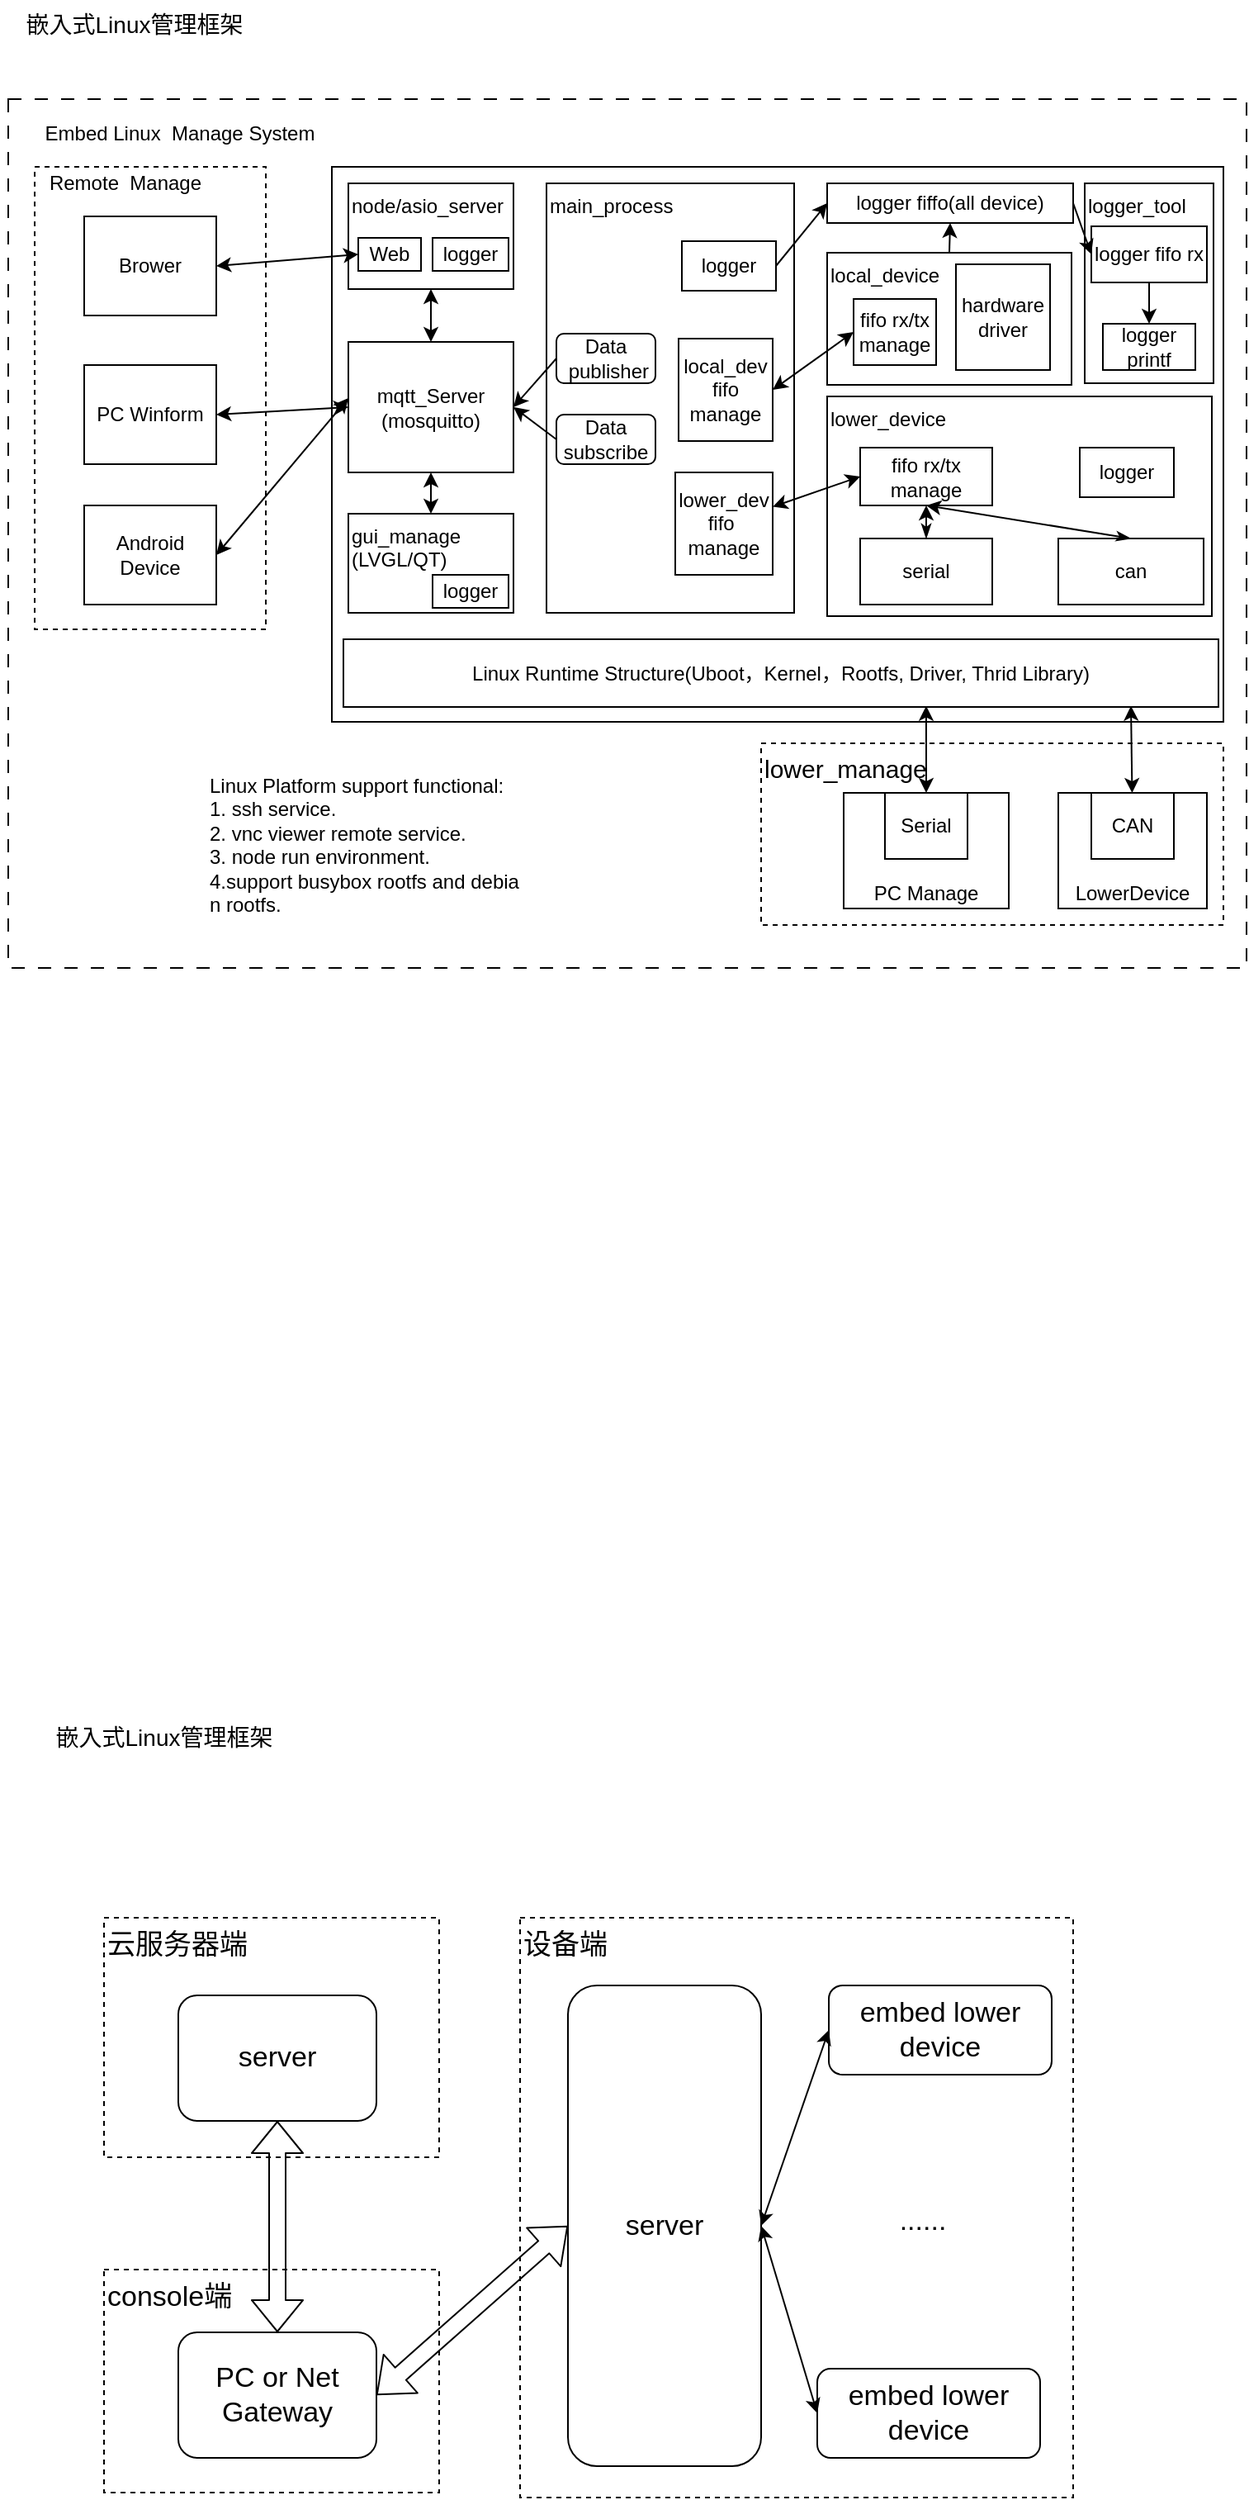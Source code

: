 <mxfile>
    <diagram id="97HLYAoYRTmnaLsdLiow" name="MainFrameWork">
        <mxGraphModel dx="89" dy="797" grid="1" gridSize="10" guides="1" tooltips="1" connect="1" arrows="1" fold="1" page="1" pageScale="1" pageWidth="850" pageHeight="1100" math="0" shadow="0">
            <root>
                <mxCell id="0"/>
                <mxCell id="1" parent="0"/>
                <mxCell id="3ov01yCaxgP9tOThFG2V-112" value="嵌入式Linux管理框架" style="text;html=1;strokeColor=none;fillColor=none;align=center;verticalAlign=middle;whiteSpace=wrap;rounded=0;fontSize=14;" parent="1" vertex="1">
                    <mxGeometry x="905" y="141" width="141" height="30" as="geometry"/>
                </mxCell>
                <mxCell id="3ov01yCaxgP9tOThFG2V-113" value="云服务器端" style="rounded=0;whiteSpace=wrap;html=1;fontSize=17;dashed=1;align=left;verticalAlign=top;fontStyle=0" parent="1" vertex="1">
                    <mxGeometry x="957" y="1302" width="203" height="145" as="geometry"/>
                </mxCell>
                <mxCell id="3ov01yCaxgP9tOThFG2V-115" value="server" style="rounded=1;whiteSpace=wrap;html=1;fontSize=17;fontStyle=0" parent="1" vertex="1">
                    <mxGeometry x="1002" y="1349" width="120" height="76" as="geometry"/>
                </mxCell>
                <mxCell id="3ov01yCaxgP9tOThFG2V-117" value="console端" style="rounded=0;whiteSpace=wrap;html=1;fontSize=17;dashed=1;align=left;verticalAlign=top;fontStyle=0" parent="1" vertex="1">
                    <mxGeometry x="957" y="1515" width="203" height="135" as="geometry"/>
                </mxCell>
                <mxCell id="3ov01yCaxgP9tOThFG2V-118" value="&lt;span style=&quot;font-size: 17px;&quot;&gt;PC or Net Gateway&lt;/span&gt;" style="rounded=1;whiteSpace=wrap;html=1;fontSize=17;fontStyle=0" parent="1" vertex="1">
                    <mxGeometry x="1002" y="1553" width="120" height="76" as="geometry"/>
                </mxCell>
                <mxCell id="3ov01yCaxgP9tOThFG2V-119" value="设备端" style="rounded=0;whiteSpace=wrap;html=1;fontSize=17;dashed=1;align=left;verticalAlign=top;fontStyle=0" parent="1" vertex="1">
                    <mxGeometry x="1209" y="1302" width="335" height="351" as="geometry"/>
                </mxCell>
                <mxCell id="3ov01yCaxgP9tOThFG2V-120" value="server" style="rounded=1;whiteSpace=wrap;html=1;fontSize=17;fontStyle=0" parent="1" vertex="1">
                    <mxGeometry x="1238" y="1343" width="117" height="291" as="geometry"/>
                </mxCell>
                <mxCell id="3ov01yCaxgP9tOThFG2V-121" value="embed lower device" style="rounded=1;whiteSpace=wrap;html=1;fontSize=17;fontStyle=0" parent="1" vertex="1">
                    <mxGeometry x="1396" y="1343" width="135" height="54" as="geometry"/>
                </mxCell>
                <mxCell id="3ov01yCaxgP9tOThFG2V-123" value="embed lower device" style="rounded=1;whiteSpace=wrap;html=1;fontSize=17;fontStyle=0" parent="1" vertex="1">
                    <mxGeometry x="1389" y="1575" width="135" height="54" as="geometry"/>
                </mxCell>
                <mxCell id="3ov01yCaxgP9tOThFG2V-125" value="......" style="text;html=1;strokeColor=none;fillColor=none;align=center;verticalAlign=middle;whiteSpace=wrap;rounded=0;fontSize=17;fontStyle=0" parent="1" vertex="1">
                    <mxGeometry x="1423" y="1471" width="60" height="30" as="geometry"/>
                </mxCell>
                <mxCell id="3ov01yCaxgP9tOThFG2V-127" value="" style="shape=flexArrow;endArrow=classic;startArrow=classic;html=1;fontSize=17;entryX=0.5;entryY=1;entryDx=0;entryDy=0;" parent="1" source="3ov01yCaxgP9tOThFG2V-118" target="3ov01yCaxgP9tOThFG2V-115" edge="1">
                    <mxGeometry width="100" height="100" relative="1" as="geometry">
                        <mxPoint x="863" y="1537" as="sourcePoint"/>
                        <mxPoint x="963" y="1437" as="targetPoint"/>
                    </mxGeometry>
                </mxCell>
                <mxCell id="3ov01yCaxgP9tOThFG2V-128" value="" style="shape=flexArrow;endArrow=classic;startArrow=classic;html=1;fontSize=17;exitX=1;exitY=0.5;exitDx=0;exitDy=0;entryX=0;entryY=0.5;entryDx=0;entryDy=0;" parent="1" source="3ov01yCaxgP9tOThFG2V-118" target="3ov01yCaxgP9tOThFG2V-120" edge="1">
                    <mxGeometry width="100" height="100" relative="1" as="geometry">
                        <mxPoint x="863" y="1537" as="sourcePoint"/>
                        <mxPoint x="1248" y="1489" as="targetPoint"/>
                    </mxGeometry>
                </mxCell>
                <mxCell id="3ov01yCaxgP9tOThFG2V-129" value="" style="endArrow=classic;startArrow=classic;html=1;fontSize=17;entryX=0;entryY=0.5;entryDx=0;entryDy=0;exitX=1;exitY=0.5;exitDx=0;exitDy=0;" parent="1" source="3ov01yCaxgP9tOThFG2V-120" target="3ov01yCaxgP9tOThFG2V-121" edge="1">
                    <mxGeometry width="50" height="50" relative="1" as="geometry">
                        <mxPoint x="888" y="1512" as="sourcePoint"/>
                        <mxPoint x="938" y="1462" as="targetPoint"/>
                    </mxGeometry>
                </mxCell>
                <mxCell id="3ov01yCaxgP9tOThFG2V-130" value="" style="endArrow=classic;startArrow=classic;html=1;fontSize=17;entryX=0;entryY=0.5;entryDx=0;entryDy=0;exitX=1;exitY=0.5;exitDx=0;exitDy=0;" parent="1" source="3ov01yCaxgP9tOThFG2V-120" target="3ov01yCaxgP9tOThFG2V-123" edge="1">
                    <mxGeometry width="50" height="50" relative="1" as="geometry">
                        <mxPoint x="888" y="1512" as="sourcePoint"/>
                        <mxPoint x="938" y="1462" as="targetPoint"/>
                    </mxGeometry>
                </mxCell>
                <mxCell id="3ov01yCaxgP9tOThFG2V-131" value="嵌入式Linux管理框架" style="text;html=1;strokeColor=none;fillColor=none;align=center;verticalAlign=middle;whiteSpace=wrap;rounded=0;fontSize=14;" parent="1" vertex="1">
                    <mxGeometry x="894" y="1178" width="199" height="30" as="geometry"/>
                </mxCell>
                <mxCell id="88" value="" style="rounded=0;whiteSpace=wrap;html=1;dashed=1;dashPattern=8 8;" parent="1" vertex="1">
                    <mxGeometry x="899" y="201" width="750" height="526" as="geometry"/>
                </mxCell>
                <mxCell id="36" value="" style="rounded=0;whiteSpace=wrap;html=1;" parent="1" vertex="1">
                    <mxGeometry x="1095" y="242" width="540" height="336" as="geometry"/>
                </mxCell>
                <mxCell id="91" value="lower_device" style="rounded=0;whiteSpace=wrap;html=1;align=left;verticalAlign=top;" parent="1" vertex="1">
                    <mxGeometry x="1395" y="381" width="233" height="133" as="geometry"/>
                </mxCell>
                <mxCell id="77" value="lower_manage" style="rounded=0;whiteSpace=wrap;html=1;dashed=1;align=left;verticalAlign=top;fontSize=15;" parent="1" vertex="1">
                    <mxGeometry x="1355" y="591" width="280" height="110" as="geometry"/>
                </mxCell>
                <mxCell id="74" value="" style="rounded=0;whiteSpace=wrap;html=1;dashed=1;" parent="1" vertex="1">
                    <mxGeometry x="915" y="242" width="140" height="280" as="geometry"/>
                </mxCell>
                <mxCell id="3" value="main_process" style="rounded=0;whiteSpace=wrap;html=1;align=left;verticalAlign=top;" parent="1" vertex="1">
                    <mxGeometry x="1225" y="252" width="150" height="260" as="geometry"/>
                </mxCell>
                <mxCell id="4" value="local_device" style="rounded=0;whiteSpace=wrap;html=1;align=left;verticalAlign=top;" parent="1" vertex="1">
                    <mxGeometry x="1395" y="294" width="148" height="80" as="geometry"/>
                </mxCell>
                <mxCell id="7" value="local_dev&lt;br&gt;fifo &lt;br&gt;manage" style="rounded=0;whiteSpace=wrap;html=1;" parent="1" vertex="1">
                    <mxGeometry x="1305" y="346" width="57" height="62" as="geometry"/>
                </mxCell>
                <mxCell id="9" value="fifo rx/tx&lt;br&gt;manage" style="rounded=0;whiteSpace=wrap;html=1;" parent="1" vertex="1">
                    <mxGeometry x="1411" y="322" width="50" height="40" as="geometry"/>
                </mxCell>
                <mxCell id="10" value="PC Manage" style="rounded=0;whiteSpace=wrap;html=1;align=center;verticalAlign=bottom;" parent="1" vertex="1">
                    <mxGeometry x="1405" y="621" width="100" height="70" as="geometry"/>
                </mxCell>
                <mxCell id="11" value="Serial" style="rounded=0;whiteSpace=wrap;html=1;" parent="1" vertex="1">
                    <mxGeometry x="1430" y="621" width="50" height="40" as="geometry"/>
                </mxCell>
                <mxCell id="12" value="serial" style="rounded=0;whiteSpace=wrap;html=1;" parent="1" vertex="1">
                    <mxGeometry x="1415" y="467" width="80" height="40" as="geometry"/>
                </mxCell>
                <mxCell id="16" value="" style="endArrow=classic;html=1;exitX=0;exitY=0.5;exitDx=0;exitDy=0;entryX=1;entryY=0.5;entryDx=0;entryDy=0;endFill=1;startArrow=classic;startFill=1;" parent="1" source="9" target="7" edge="1">
                    <mxGeometry width="50" height="50" relative="1" as="geometry">
                        <mxPoint x="1475" y="542" as="sourcePoint"/>
                        <mxPoint x="1525" y="492" as="targetPoint"/>
                    </mxGeometry>
                </mxCell>
                <mxCell id="19" value="mqtt_Server (mosquitto)" style="rounded=0;whiteSpace=wrap;html=1;" parent="1" vertex="1">
                    <mxGeometry x="1105" y="348" width="100" height="79" as="geometry"/>
                </mxCell>
                <mxCell id="21" value="Data&lt;br&gt;&amp;nbsp;publisher" style="rounded=1;whiteSpace=wrap;html=1;" parent="1" vertex="1">
                    <mxGeometry x="1231" y="343" width="60" height="30" as="geometry"/>
                </mxCell>
                <mxCell id="22" value="Data subscribe" style="rounded=1;whiteSpace=wrap;html=1;" parent="1" vertex="1">
                    <mxGeometry x="1231" y="392" width="60" height="30" as="geometry"/>
                </mxCell>
                <mxCell id="52" value="" style="edgeStyle=none;html=1;startArrow=classic;startFill=1;endArrow=classic;endFill=1;" parent="1" source="24" target="19" edge="1">
                    <mxGeometry relative="1" as="geometry"/>
                </mxCell>
                <mxCell id="24" value="node/asio_server&lt;br&gt;" style="rounded=0;whiteSpace=wrap;html=1;verticalAlign=top;align=left;" parent="1" vertex="1">
                    <mxGeometry x="1105" y="252" width="100" height="64" as="geometry"/>
                </mxCell>
                <mxCell id="30" value="hardware driver" style="rounded=0;whiteSpace=wrap;html=1;" parent="1" vertex="1">
                    <mxGeometry x="1473" y="301" width="57" height="64" as="geometry"/>
                </mxCell>
                <mxCell id="32" value="can" style="rounded=0;whiteSpace=wrap;html=1;" parent="1" vertex="1">
                    <mxGeometry x="1535" y="467" width="88" height="40" as="geometry"/>
                </mxCell>
                <mxCell id="42" value="LowerDevice" style="rounded=0;whiteSpace=wrap;html=1;align=center;verticalAlign=bottom;" parent="1" vertex="1">
                    <mxGeometry x="1535" y="621" width="90" height="70" as="geometry"/>
                </mxCell>
                <mxCell id="43" value="CAN" style="rounded=0;whiteSpace=wrap;html=1;" parent="1" vertex="1">
                    <mxGeometry x="1555" y="621" width="50" height="40" as="geometry"/>
                </mxCell>
                <mxCell id="47" value="" style="endArrow=classic;html=1;exitX=0;exitY=0.5;exitDx=0;exitDy=0;entryX=1;entryY=0.5;entryDx=0;entryDy=0;" parent="1" source="21" target="19" edge="1">
                    <mxGeometry width="50" height="50" relative="1" as="geometry">
                        <mxPoint x="1315" y="462" as="sourcePoint"/>
                        <mxPoint x="1365" y="412" as="targetPoint"/>
                    </mxGeometry>
                </mxCell>
                <mxCell id="48" value="" style="endArrow=classic;html=1;exitX=0;exitY=0.5;exitDx=0;exitDy=0;entryX=1;entryY=0.5;entryDx=0;entryDy=0;" parent="1" source="22" target="19" edge="1">
                    <mxGeometry width="50" height="50" relative="1" as="geometry">
                        <mxPoint x="1315" y="462" as="sourcePoint"/>
                        <mxPoint x="1205" y="442" as="targetPoint"/>
                    </mxGeometry>
                </mxCell>
                <mxCell id="49" value="Web" style="rounded=0;whiteSpace=wrap;html=1;" parent="1" vertex="1">
                    <mxGeometry x="1111" y="285" width="38" height="20" as="geometry"/>
                </mxCell>
                <mxCell id="53" value="gui_manage&lt;br&gt;(LVGL/QT)" style="rounded=0;whiteSpace=wrap;html=1;verticalAlign=top;align=left;" parent="1" vertex="1">
                    <mxGeometry x="1105" y="452" width="100" height="60" as="geometry"/>
                </mxCell>
                <mxCell id="58" value="" style="endArrow=classic;startArrow=classic;html=1;entryX=0.5;entryY=0;entryDx=0;entryDy=0;" parent="1" source="19" target="53" edge="1">
                    <mxGeometry width="50" height="50" relative="1" as="geometry">
                        <mxPoint x="1255" y="372" as="sourcePoint"/>
                        <mxPoint x="1305" y="322" as="targetPoint"/>
                    </mxGeometry>
                </mxCell>
                <mxCell id="68" value="Brower" style="rounded=0;whiteSpace=wrap;html=1;" parent="1" vertex="1">
                    <mxGeometry x="945" y="272" width="80" height="60" as="geometry"/>
                </mxCell>
                <mxCell id="69" value="PC Winform" style="rounded=0;whiteSpace=wrap;html=1;" parent="1" vertex="1">
                    <mxGeometry x="945" y="362" width="80" height="60" as="geometry"/>
                </mxCell>
                <mxCell id="70" value="Android Device" style="rounded=0;whiteSpace=wrap;html=1;" parent="1" vertex="1">
                    <mxGeometry x="945" y="447" width="80" height="60" as="geometry"/>
                </mxCell>
                <mxCell id="71" value="" style="endArrow=classic;startArrow=classic;html=1;exitX=1;exitY=0.5;exitDx=0;exitDy=0;entryX=0;entryY=0.5;entryDx=0;entryDy=0;" parent="1" source="68" target="49" edge="1">
                    <mxGeometry width="50" height="50" relative="1" as="geometry">
                        <mxPoint x="1095" y="402" as="sourcePoint"/>
                        <mxPoint x="1145" y="352" as="targetPoint"/>
                    </mxGeometry>
                </mxCell>
                <mxCell id="72" value="" style="endArrow=classic;startArrow=classic;html=1;exitX=1;exitY=0.5;exitDx=0;exitDy=0;entryX=0;entryY=0.5;entryDx=0;entryDy=0;" parent="1" source="69" target="19" edge="1">
                    <mxGeometry width="50" height="50" relative="1" as="geometry">
                        <mxPoint x="1095" y="402" as="sourcePoint"/>
                        <mxPoint x="1145" y="352" as="targetPoint"/>
                    </mxGeometry>
                </mxCell>
                <mxCell id="73" value="" style="endArrow=classic;startArrow=classic;html=1;exitX=1;exitY=0.5;exitDx=0;exitDy=0;" parent="1" source="70" edge="1">
                    <mxGeometry width="50" height="50" relative="1" as="geometry">
                        <mxPoint x="1095" y="402" as="sourcePoint"/>
                        <mxPoint x="1105" y="382" as="targetPoint"/>
                    </mxGeometry>
                </mxCell>
                <mxCell id="75" value="Remote&amp;nbsp; Manage" style="text;html=1;strokeColor=none;fillColor=none;align=center;verticalAlign=middle;whiteSpace=wrap;rounded=0;" parent="1" vertex="1">
                    <mxGeometry x="915" y="242" width="110" height="20" as="geometry"/>
                </mxCell>
                <mxCell id="82" value="Embed Linux&amp;nbsp; Manage System" style="text;html=1;strokeColor=none;fillColor=none;align=center;verticalAlign=middle;whiteSpace=wrap;rounded=0;dashed=1;" parent="1" vertex="1">
                    <mxGeometry x="913" y="202" width="180" height="40" as="geometry"/>
                </mxCell>
                <mxCell id="87" value="Linux Platform support functional:&lt;br&gt;1. ssh service.&lt;br&gt;2. vnc viewer remote service.&lt;br&gt;3. node run environment.&lt;br&gt;4.support busybox rootfs and debia&lt;br&gt;n rootfs." style="text;html=1;strokeColor=none;fillColor=none;align=left;verticalAlign=top;whiteSpace=wrap;rounded=0;dashed=1;" parent="1" vertex="1">
                    <mxGeometry x="1019" y="603" width="190" height="93" as="geometry"/>
                </mxCell>
                <mxCell id="90" value="fifo rx/tx&lt;br&gt;manage" style="rounded=0;whiteSpace=wrap;html=1;" parent="1" vertex="1">
                    <mxGeometry x="1415" y="412" width="80" height="35" as="geometry"/>
                </mxCell>
                <mxCell id="92" style="edgeStyle=none;html=1;exitX=0.5;exitY=0;exitDx=0;exitDy=0;entryX=0.5;entryY=1;entryDx=0;entryDy=0;startArrow=classicThin;startFill=1;" parent="1" source="12" target="90" edge="1">
                    <mxGeometry relative="1" as="geometry"/>
                </mxCell>
                <mxCell id="98" value="logger_tool&lt;br&gt;" style="rounded=0;whiteSpace=wrap;html=1;align=left;verticalAlign=top;" parent="1" vertex="1">
                    <mxGeometry x="1551" y="252" width="78" height="121" as="geometry"/>
                </mxCell>
                <mxCell id="100" value="logger printf" style="rounded=0;whiteSpace=wrap;html=1;" parent="1" vertex="1">
                    <mxGeometry x="1562" y="337" width="56" height="28" as="geometry"/>
                </mxCell>
                <mxCell id="102" value="logger fiffo(all device)" style="rounded=0;whiteSpace=wrap;html=1;" parent="1" vertex="1">
                    <mxGeometry x="1395" y="252" width="149" height="24" as="geometry"/>
                </mxCell>
                <mxCell id="104" value="" style="edgeStyle=none;html=1;" parent="1" source="103" target="100" edge="1">
                    <mxGeometry relative="1" as="geometry"/>
                </mxCell>
                <mxCell id="103" value="logger fifo rx" style="rounded=0;whiteSpace=wrap;html=1;" parent="1" vertex="1">
                    <mxGeometry x="1555" y="278" width="70" height="34" as="geometry"/>
                </mxCell>
                <mxCell id="105" value="" style="endArrow=classic;html=1;exitX=1;exitY=0.5;exitDx=0;exitDy=0;entryX=0;entryY=0.5;entryDx=0;entryDy=0;" parent="1" source="102" target="103" edge="1">
                    <mxGeometry width="50" height="50" relative="1" as="geometry">
                        <mxPoint x="1449" y="384" as="sourcePoint"/>
                        <mxPoint x="1499" y="334" as="targetPoint"/>
                    </mxGeometry>
                </mxCell>
                <mxCell id="106" value="" style="endArrow=classic;html=1;exitX=0.5;exitY=0;exitDx=0;exitDy=0;entryX=0.5;entryY=1;entryDx=0;entryDy=0;" parent="1" source="4" target="102" edge="1">
                    <mxGeometry width="50" height="50" relative="1" as="geometry">
                        <mxPoint x="1449" y="384" as="sourcePoint"/>
                        <mxPoint x="1499" y="334" as="targetPoint"/>
                    </mxGeometry>
                </mxCell>
                <mxCell id="107" value="" style="endArrow=classic;html=1;exitX=1;exitY=0.5;exitDx=0;exitDy=0;entryX=0;entryY=0.5;entryDx=0;entryDy=0;" parent="1" source="113" target="102" edge="1">
                    <mxGeometry width="50" height="50" relative="1" as="geometry">
                        <mxPoint x="1449" y="384" as="sourcePoint"/>
                        <mxPoint x="1499" y="334" as="targetPoint"/>
                    </mxGeometry>
                </mxCell>
                <mxCell id="94" style="edgeStyle=none;html=1;exitX=0.5;exitY=0;exitDx=0;exitDy=0;entryX=0.5;entryY=1;entryDx=0;entryDy=0;startArrow=classicThin;startFill=1;" parent="1" source="32" target="90" edge="1">
                    <mxGeometry relative="1" as="geometry"/>
                </mxCell>
                <mxCell id="112" style="edgeStyle=none;html=1;entryX=0;entryY=0.5;entryDx=0;entryDy=0;startArrow=classic;startFill=1;" parent="1" source="110" target="90" edge="1">
                    <mxGeometry relative="1" as="geometry"/>
                </mxCell>
                <mxCell id="110" value="lower_dev&lt;br&gt;fifo&amp;nbsp;&lt;br&gt;manage" style="rounded=0;whiteSpace=wrap;html=1;" parent="1" vertex="1">
                    <mxGeometry x="1303" y="427" width="59" height="62" as="geometry"/>
                </mxCell>
                <mxCell id="113" value="logger" style="rounded=0;whiteSpace=wrap;html=1;" parent="1" vertex="1">
                    <mxGeometry x="1307" y="287" width="57" height="30" as="geometry"/>
                </mxCell>
                <mxCell id="115" value="logger" style="rounded=0;whiteSpace=wrap;html=1;" parent="1" vertex="1">
                    <mxGeometry x="1548" y="412" width="57" height="30" as="geometry"/>
                </mxCell>
                <mxCell id="116" value="logger" style="rounded=0;whiteSpace=wrap;html=1;" parent="1" vertex="1">
                    <mxGeometry x="1156" y="489" width="46" height="20" as="geometry"/>
                </mxCell>
                <mxCell id="117" value="logger" style="rounded=0;whiteSpace=wrap;html=1;" parent="1" vertex="1">
                    <mxGeometry x="1156" y="285" width="46" height="20" as="geometry"/>
                </mxCell>
                <mxCell id="89" value="" style="edgeStyle=none;html=1;startArrow=classic;startFill=1;exitX=0.9;exitY=0.984;exitDx=0;exitDy=0;exitPerimeter=0;" parent="1" source="118" target="43" edge="1">
                    <mxGeometry relative="1" as="geometry"/>
                </mxCell>
                <mxCell id="14" value="" style="endArrow=classic;html=1;exitX=0.5;exitY=0;exitDx=0;exitDy=0;entryX=0.666;entryY=0.984;entryDx=0;entryDy=0;startArrow=classic;startFill=1;entryPerimeter=0;" parent="1" source="10" target="118" edge="1">
                    <mxGeometry width="50" height="50" relative="1" as="geometry">
                        <mxPoint x="1475" y="572" as="sourcePoint"/>
                        <mxPoint x="1525" y="522" as="targetPoint"/>
                    </mxGeometry>
                </mxCell>
                <mxCell id="118" value="Linux Runtime Structure(Uboot，Kernel，Rootfs, Driver, Thrid Library)" style="rounded=0;whiteSpace=wrap;html=1;" parent="1" vertex="1">
                    <mxGeometry x="1102" y="528" width="530" height="41" as="geometry"/>
                </mxCell>
            </root>
        </mxGraphModel>
    </diagram>
    <diagram id="GkxDtE88crtYGHlinc6s" name="带权限Logger管理">
        <mxGraphModel dx="917" dy="797" grid="1" gridSize="10" guides="1" tooltips="1" connect="1" arrows="1" fold="1" page="1" pageScale="1" pageWidth="850" pageHeight="1100" math="0" shadow="0">
            <root>
                <mxCell id="0"/>
                <mxCell id="1" parent="0"/>
                <mxCell id="zpnHHBPMRUaiMUG7heuJ-1" value="" style="endArrow=none;html=1;" parent="1" edge="1">
                    <mxGeometry width="50" height="50" relative="1" as="geometry">
                        <mxPoint x="269.5" y="590" as="sourcePoint"/>
                        <mxPoint x="269.5" y="160" as="targetPoint"/>
                    </mxGeometry>
                </mxCell>
                <mxCell id="zpnHHBPMRUaiMUG7heuJ-2" value="" style="endArrow=none;html=1;" parent="1" edge="1">
                    <mxGeometry width="50" height="50" relative="1" as="geometry">
                        <mxPoint x="430" y="590" as="sourcePoint"/>
                        <mxPoint x="430" y="160" as="targetPoint"/>
                    </mxGeometry>
                </mxCell>
                <mxCell id="zpnHHBPMRUaiMUG7heuJ-3" value="所有模块" style="text;html=1;strokeColor=none;fillColor=none;align=center;verticalAlign=middle;whiteSpace=wrap;rounded=0;" parent="1" vertex="1">
                    <mxGeometry x="240" y="120" width="60" height="30" as="geometry"/>
                </mxCell>
                <mxCell id="zpnHHBPMRUaiMUG7heuJ-4" value="LoggerTool" style="text;html=1;strokeColor=none;fillColor=none;align=center;verticalAlign=middle;whiteSpace=wrap;rounded=0;" parent="1" vertex="1">
                    <mxGeometry x="390" y="120" width="80" height="30" as="geometry"/>
                </mxCell>
                <mxCell id="zpnHHBPMRUaiMUG7heuJ-6" value="" style="endArrow=none;html=1;" parent="1" edge="1">
                    <mxGeometry width="50" height="50" relative="1" as="geometry">
                        <mxPoint x="590" y="590" as="sourcePoint"/>
                        <mxPoint x="590" y="160" as="targetPoint"/>
                    </mxGeometry>
                </mxCell>
                <mxCell id="zpnHHBPMRUaiMUG7heuJ-7" value="PC或Socket控制器" style="text;html=1;strokeColor=none;fillColor=none;align=center;verticalAlign=middle;whiteSpace=wrap;rounded=0;" parent="1" vertex="1">
                    <mxGeometry x="550" y="120" width="110" height="30" as="geometry"/>
                </mxCell>
                <mxCell id="zpnHHBPMRUaiMUG7heuJ-23" value="" style="endArrow=classic;html=1;startArrow=none;startFill=0;endFill=1;" parent="1" edge="1">
                    <mxGeometry width="50" height="50" relative="1" as="geometry">
                        <mxPoint x="270" y="280" as="sourcePoint"/>
                        <mxPoint x="430" y="280" as="targetPoint"/>
                    </mxGeometry>
                </mxCell>
                <mxCell id="zpnHHBPMRUaiMUG7heuJ-27" value="" style="endArrow=none;startArrow=none;html=1;dashed=1;startFill=0;endFill=0;exitX=1;exitY=0.5;exitDx=0;exitDy=0;" parent="1" source="zpnHHBPMRUaiMUG7heuJ-4" edge="1">
                    <mxGeometry width="50" height="50" relative="1" as="geometry">
                        <mxPoint x="460" y="135" as="sourcePoint"/>
                        <mxPoint x="550" y="135" as="targetPoint"/>
                    </mxGeometry>
                </mxCell>
                <mxCell id="zpnHHBPMRUaiMUG7heuJ-28" value="" style="endArrow=none;html=1;dashed=1;entryX=0;entryY=0.5;entryDx=0;entryDy=0;exitX=1;exitY=0.5;exitDx=0;exitDy=0;" parent="1" source="zpnHHBPMRUaiMUG7heuJ-3" target="zpnHHBPMRUaiMUG7heuJ-4" edge="1">
                    <mxGeometry width="50" height="50" relative="1" as="geometry">
                        <mxPoint x="370" y="320" as="sourcePoint"/>
                        <mxPoint x="420" y="270" as="targetPoint"/>
                    </mxGeometry>
                </mxCell>
                <mxCell id="zpnHHBPMRUaiMUG7heuJ-30" value="" style="curved=1;endArrow=classic;html=1;" parent="1" edge="1">
                    <mxGeometry width="50" height="50" relative="1" as="geometry">
                        <mxPoint x="430" y="160" as="sourcePoint"/>
                        <mxPoint x="430" y="200" as="targetPoint"/>
                        <Array as="points">
                            <mxPoint x="450" y="160"/>
                            <mxPoint x="450" y="190"/>
                        </Array>
                    </mxGeometry>
                </mxCell>
                <mxCell id="zpnHHBPMRUaiMUG7heuJ-31" value="以读的方式创建fifo" style="text;html=1;strokeColor=none;fillColor=none;align=center;verticalAlign=middle;whiteSpace=wrap;rounded=0;" parent="1" vertex="1">
                    <mxGeometry x="450" y="160" width="80" height="30" as="geometry"/>
                </mxCell>
                <mxCell id="zpnHHBPMRUaiMUG7heuJ-34" value="" style="curved=1;endArrow=classic;html=1;" parent="1" edge="1">
                    <mxGeometry width="50" height="50" relative="1" as="geometry">
                        <mxPoint x="430" y="210" as="sourcePoint"/>
                        <mxPoint x="430" y="250" as="targetPoint"/>
                        <Array as="points">
                            <mxPoint x="450" y="210"/>
                            <mxPoint x="450" y="240"/>
                        </Array>
                    </mxGeometry>
                </mxCell>
                <mxCell id="zpnHHBPMRUaiMUG7heuJ-35" value="创建socket服务器" style="text;html=1;strokeColor=none;fillColor=none;align=center;verticalAlign=middle;whiteSpace=wrap;rounded=0;" parent="1" vertex="1">
                    <mxGeometry x="450" y="210" width="100" height="30" as="geometry"/>
                </mxCell>
                <mxCell id="zpnHHBPMRUaiMUG7heuJ-38" value="以写的方式打开fifo" style="text;html=1;strokeColor=none;fillColor=none;align=center;verticalAlign=middle;whiteSpace=wrap;rounded=0;" parent="1" vertex="1">
                    <mxGeometry x="300" y="250" width="110" height="30" as="geometry"/>
                </mxCell>
                <mxCell id="zpnHHBPMRUaiMUG7heuJ-39" value="" style="curved=1;endArrow=classic;html=1;" parent="1" edge="1">
                    <mxGeometry width="50" height="50" relative="1" as="geometry">
                        <mxPoint x="270" y="290" as="sourcePoint"/>
                        <mxPoint x="270" y="330" as="targetPoint"/>
                        <Array as="points">
                            <mxPoint x="290" y="290"/>
                            <mxPoint x="290" y="320"/>
                        </Array>
                    </mxGeometry>
                </mxCell>
                <mxCell id="zpnHHBPMRUaiMUG7heuJ-40" value="产生logger数据" style="text;html=1;strokeColor=none;fillColor=none;align=center;verticalAlign=middle;whiteSpace=wrap;rounded=0;" parent="1" vertex="1">
                    <mxGeometry x="290" y="290" width="90" height="30" as="geometry"/>
                </mxCell>
                <mxCell id="zpnHHBPMRUaiMUG7heuJ-41" value="" style="endArrow=classic;html=1;startArrow=none;startFill=0;endFill=1;" parent="1" edge="1">
                    <mxGeometry width="50" height="50" relative="1" as="geometry">
                        <mxPoint x="270" y="360" as="sourcePoint"/>
                        <mxPoint x="430" y="360" as="targetPoint"/>
                    </mxGeometry>
                </mxCell>
                <mxCell id="zpnHHBPMRUaiMUG7heuJ-42" value="数据写入FIFO" style="text;html=1;strokeColor=none;fillColor=none;align=center;verticalAlign=middle;whiteSpace=wrap;rounded=0;" parent="1" vertex="1">
                    <mxGeometry x="300" y="330" width="90" height="30" as="geometry"/>
                </mxCell>
                <mxCell id="zpnHHBPMRUaiMUG7heuJ-45" value="" style="curved=1;endArrow=classic;html=1;" parent="1" edge="1">
                    <mxGeometry width="50" height="50" relative="1" as="geometry">
                        <mxPoint x="430" y="360" as="sourcePoint"/>
                        <mxPoint x="430" y="400" as="targetPoint"/>
                        <Array as="points">
                            <mxPoint x="450" y="360"/>
                            <mxPoint x="450" y="390"/>
                        </Array>
                    </mxGeometry>
                </mxCell>
                <mxCell id="zpnHHBPMRUaiMUG7heuJ-46" value="读取FIFO数据" style="text;html=1;strokeColor=none;fillColor=none;align=center;verticalAlign=middle;whiteSpace=wrap;rounded=0;" parent="1" vertex="1">
                    <mxGeometry x="450" y="360" width="90" height="30" as="geometry"/>
                </mxCell>
                <mxCell id="zpnHHBPMRUaiMUG7heuJ-47" value="" style="endArrow=none;html=1;startArrow=classic;startFill=1;endFill=0;" parent="1" edge="1">
                    <mxGeometry width="50" height="50" relative="1" as="geometry">
                        <mxPoint x="430" y="440" as="sourcePoint"/>
                        <mxPoint x="590" y="440" as="targetPoint"/>
                    </mxGeometry>
                </mxCell>
                <mxCell id="zpnHHBPMRUaiMUG7heuJ-48" value="建立web连接" style="text;html=1;strokeColor=none;fillColor=none;align=center;verticalAlign=middle;whiteSpace=wrap;rounded=0;" parent="1" vertex="1">
                    <mxGeometry x="460" y="410" width="90" height="30" as="geometry"/>
                </mxCell>
                <mxCell id="zpnHHBPMRUaiMUG7heuJ-49" value="" style="endArrow=classic;html=1;startArrow=none;startFill=0;endFill=1;" parent="1" edge="1">
                    <mxGeometry width="50" height="50" relative="1" as="geometry">
                        <mxPoint x="430" y="490" as="sourcePoint"/>
                        <mxPoint x="590" y="490" as="targetPoint"/>
                    </mxGeometry>
                </mxCell>
                <mxCell id="zpnHHBPMRUaiMUG7heuJ-50" value="通过socket发送数据" style="text;html=1;strokeColor=none;fillColor=none;align=center;verticalAlign=middle;whiteSpace=wrap;rounded=0;" parent="1" vertex="1">
                    <mxGeometry x="440" y="460" width="130" height="30" as="geometry"/>
                </mxCell>
                <mxCell id="zpnHHBPMRUaiMUG7heuJ-51" value="" style="endArrow=classic;html=1;startArrow=none;startFill=0;endFill=1;" parent="1" edge="1">
                    <mxGeometry width="50" height="50" relative="1" as="geometry">
                        <mxPoint x="430" y="530" as="sourcePoint"/>
                        <mxPoint x="590" y="530" as="targetPoint"/>
                    </mxGeometry>
                </mxCell>
                <mxCell id="zpnHHBPMRUaiMUG7heuJ-52" value="通过调试串口发送数据" style="text;html=1;strokeColor=none;fillColor=none;align=center;verticalAlign=middle;whiteSpace=wrap;rounded=0;" parent="1" vertex="1">
                    <mxGeometry x="440" y="500" width="130" height="30" as="geometry"/>
                </mxCell>
                <mxCell id="zpnHHBPMRUaiMUG7heuJ-53" value="" style="curved=1;endArrow=classic;html=1;" parent="1" edge="1">
                    <mxGeometry width="50" height="50" relative="1" as="geometry">
                        <mxPoint x="430" y="400" as="sourcePoint"/>
                        <mxPoint x="430" y="490" as="targetPoint"/>
                        <Array as="points">
                            <mxPoint x="410" y="420"/>
                            <mxPoint x="420" y="470"/>
                        </Array>
                    </mxGeometry>
                </mxCell>
                <mxCell id="zpnHHBPMRUaiMUG7heuJ-54" value="" style="curved=1;endArrow=classic;html=1;" parent="1" edge="1">
                    <mxGeometry width="50" height="50" relative="1" as="geometry">
                        <mxPoint x="420" y="400" as="sourcePoint"/>
                        <mxPoint x="430" y="530" as="targetPoint"/>
                        <Array as="points">
                            <mxPoint x="440" y="400"/>
                            <mxPoint x="390" y="400"/>
                            <mxPoint x="380" y="520"/>
                        </Array>
                    </mxGeometry>
                </mxCell>
                <mxCell id="zpnHHBPMRUaiMUG7heuJ-55" value="连接" style="text;html=1;strokeColor=none;fillColor=none;align=center;verticalAlign=middle;whiteSpace=wrap;rounded=0;" parent="1" vertex="1">
                    <mxGeometry x="390" y="445" width="20" height="30" as="geometry"/>
                </mxCell>
                <mxCell id="zpnHHBPMRUaiMUG7heuJ-56" value="未连接" style="text;html=1;strokeColor=none;fillColor=none;align=center;verticalAlign=middle;whiteSpace=wrap;rounded=0;" parent="1" vertex="1">
                    <mxGeometry x="360" y="430" width="20" height="60" as="geometry"/>
                </mxCell>
                <mxCell id="FvqIGmHXlZ88CQS9xZLu-1" value="logger发送流程" style="text;html=1;strokeColor=none;fillColor=none;align=center;verticalAlign=middle;whiteSpace=wrap;rounded=0;fontSize=14;" parent="1" vertex="1">
                    <mxGeometry x="140" y="60" width="130" height="50" as="geometry"/>
                </mxCell>
            </root>
        </mxGraphModel>
    </diagram>
</mxfile>